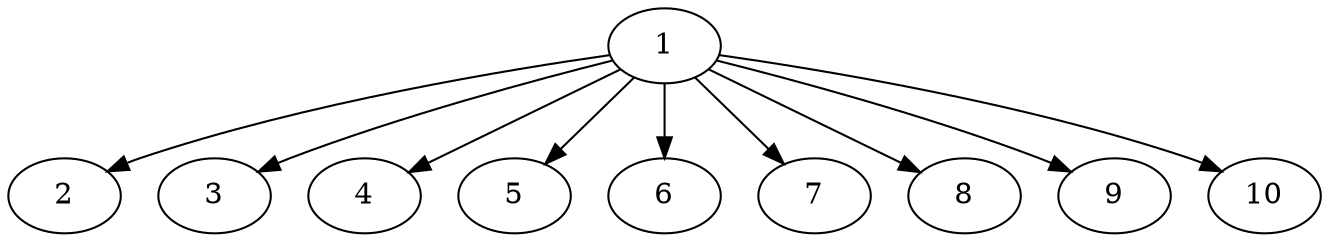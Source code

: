 digraph "Layered_N10_Layers1-9_Fork_P3.dot" {
	1	[Weight=17];
	2	[Weight=11];
	3	[Weight=40];
	4	[Weight=33];
	5	[Weight=37];
	6	[Weight=16];
	7	[Weight=18];
	8	[Weight=34];
	9	[Weight=18];
	10	[Weight=35];
	1 -> 2 [Weight=5];
	1 -> 3 [Weight=4];
	1 -> 4 [Weight=5];
	1 -> 5 [Weight=4];
	1 -> 6 [Weight=8];
	1 -> 7 [Weight=14];
	1 -> 8 [Weight=8];
	1 -> 9 [Weight=9];
	1 -> 10 [Weight=16];
}
